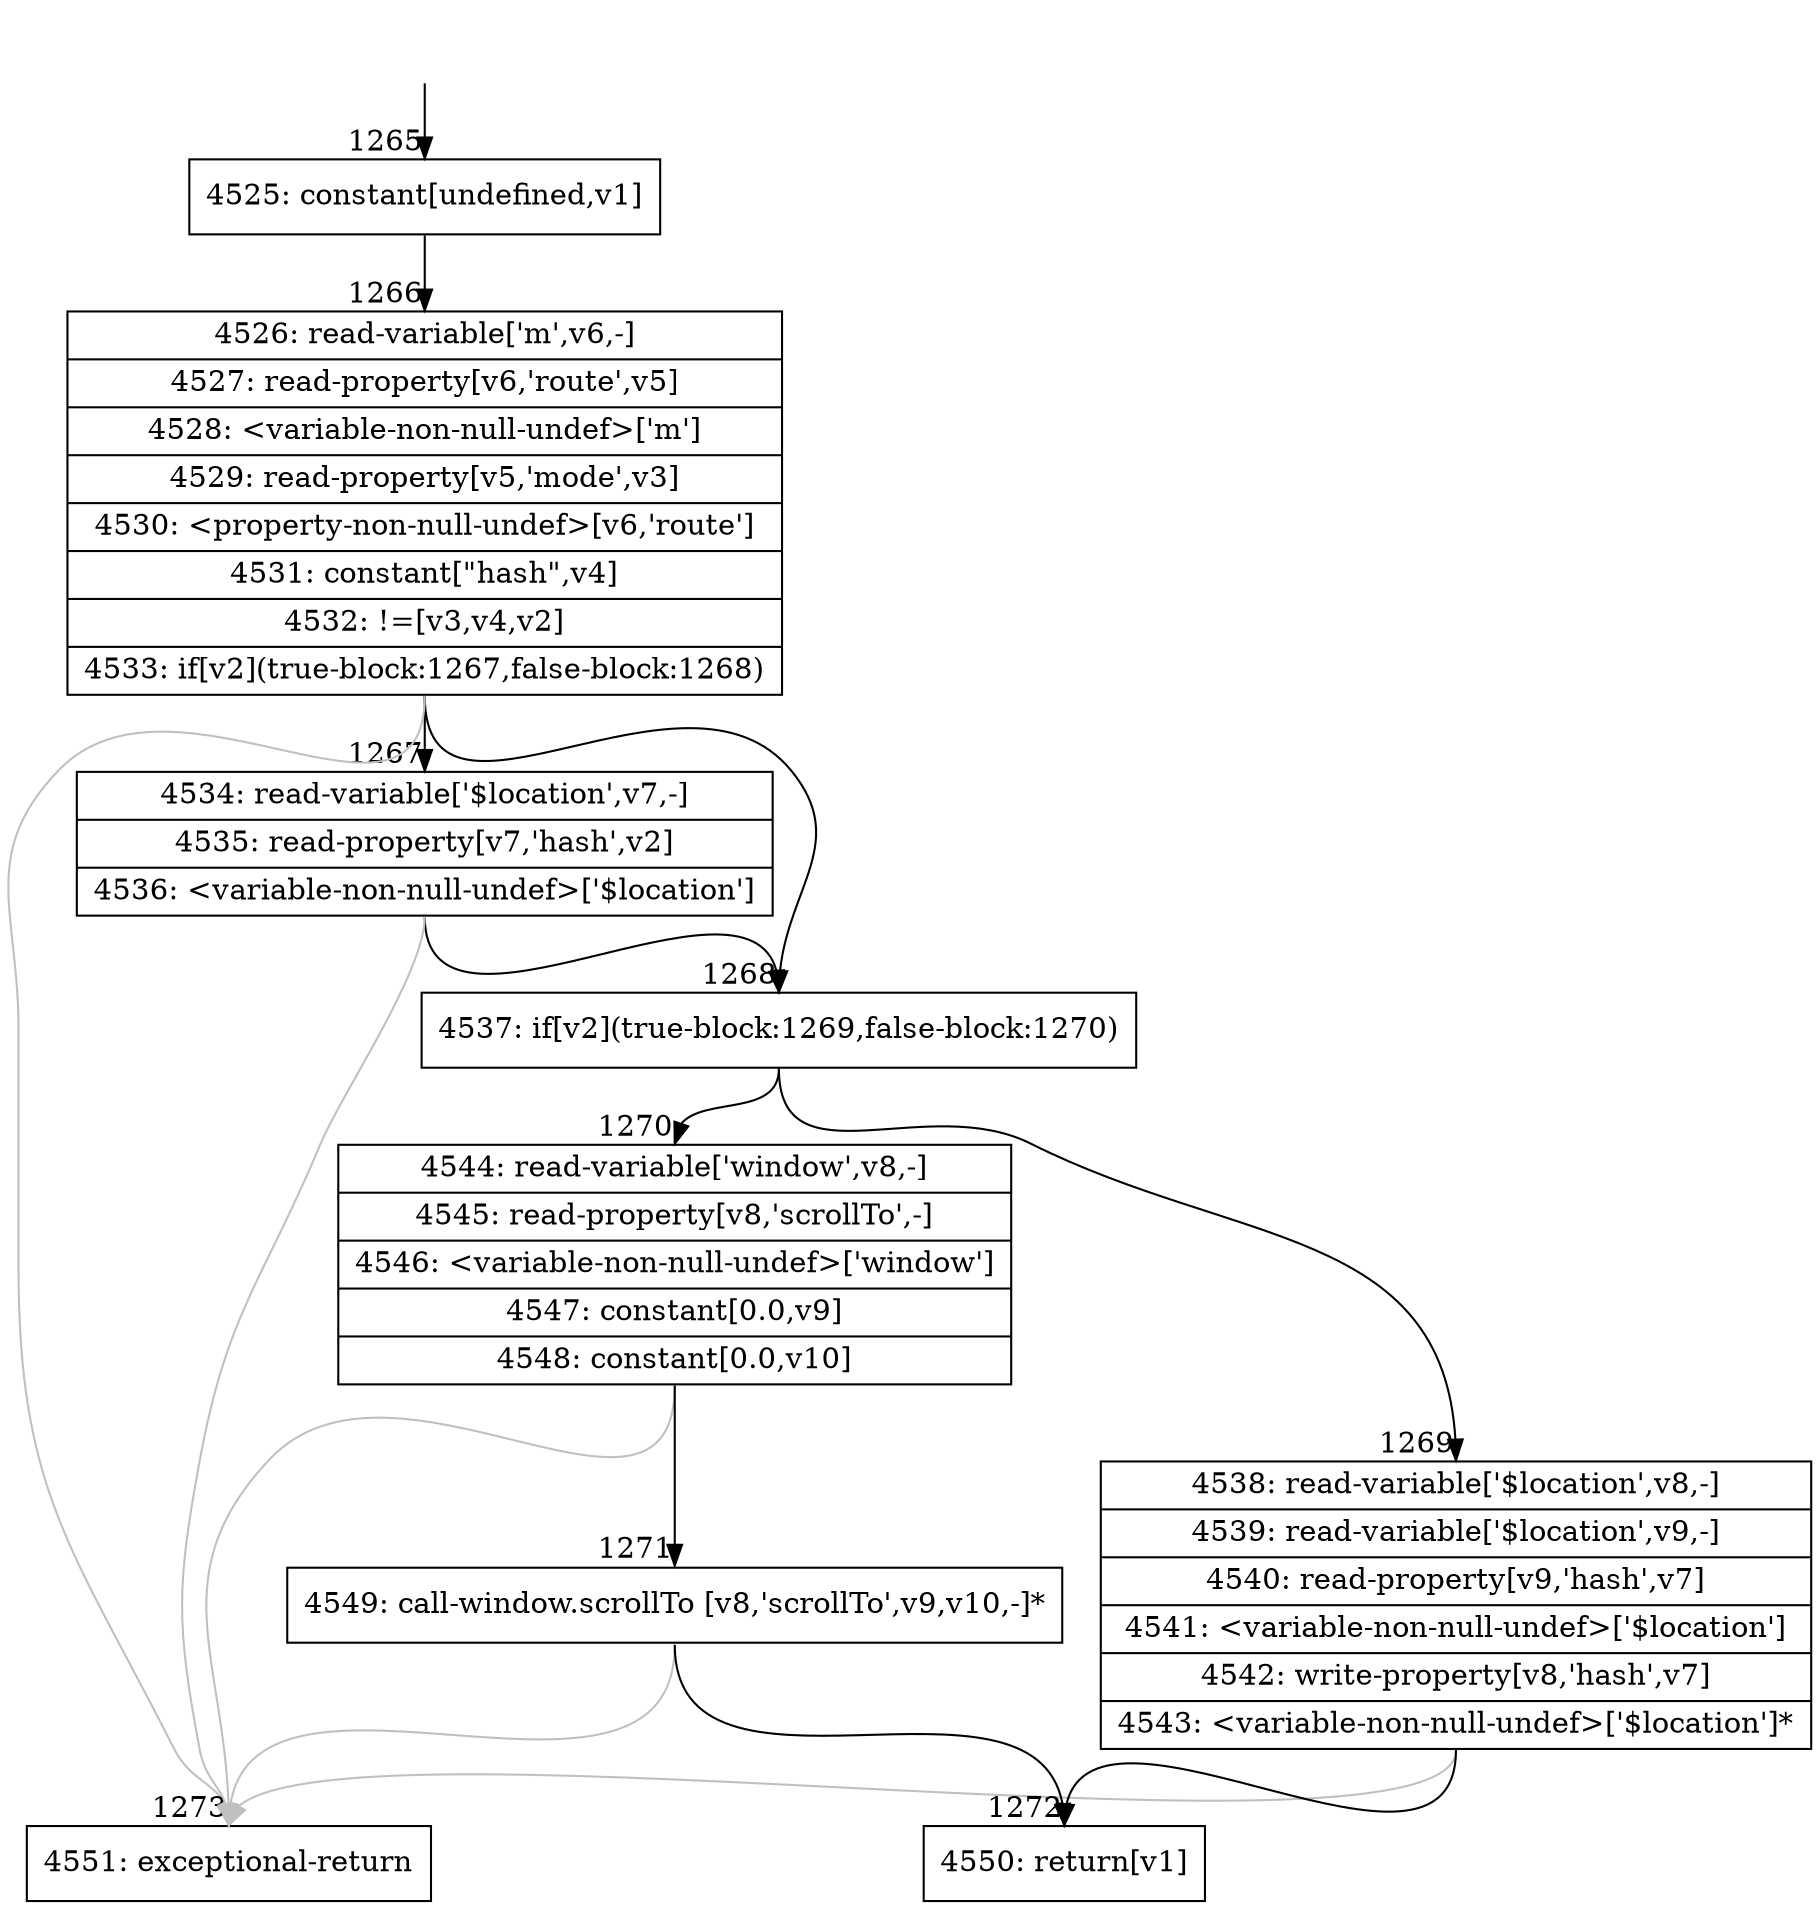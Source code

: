 digraph {
rankdir="TD"
BB_entry48[shape=none,label=""];
BB_entry48 -> BB1265 [tailport=s, headport=n, headlabel="    1265"]
BB1265 [shape=record label="{4525: constant[undefined,v1]}" ] 
BB1265 -> BB1266 [tailport=s, headport=n, headlabel="      1266"]
BB1266 [shape=record label="{4526: read-variable['m',v6,-]|4527: read-property[v6,'route',v5]|4528: \<variable-non-null-undef\>['m']|4529: read-property[v5,'mode',v3]|4530: \<property-non-null-undef\>[v6,'route']|4531: constant[\"hash\",v4]|4532: !=[v3,v4,v2]|4533: if[v2](true-block:1267,false-block:1268)}" ] 
BB1266 -> BB1268 [tailport=s, headport=n, headlabel="      1268"]
BB1266 -> BB1267 [tailport=s, headport=n, headlabel="      1267"]
BB1266 -> BB1273 [tailport=s, headport=n, color=gray, headlabel="      1273"]
BB1267 [shape=record label="{4534: read-variable['$location',v7,-]|4535: read-property[v7,'hash',v2]|4536: \<variable-non-null-undef\>['$location']}" ] 
BB1267 -> BB1268 [tailport=s, headport=n]
BB1267 -> BB1273 [tailport=s, headport=n, color=gray]
BB1268 [shape=record label="{4537: if[v2](true-block:1269,false-block:1270)}" ] 
BB1268 -> BB1269 [tailport=s, headport=n, headlabel="      1269"]
BB1268 -> BB1270 [tailport=s, headport=n, headlabel="      1270"]
BB1269 [shape=record label="{4538: read-variable['$location',v8,-]|4539: read-variable['$location',v9,-]|4540: read-property[v9,'hash',v7]|4541: \<variable-non-null-undef\>['$location']|4542: write-property[v8,'hash',v7]|4543: \<variable-non-null-undef\>['$location']*}" ] 
BB1269 -> BB1272 [tailport=s, headport=n, headlabel="      1272"]
BB1269 -> BB1273 [tailport=s, headport=n, color=gray]
BB1270 [shape=record label="{4544: read-variable['window',v8,-]|4545: read-property[v8,'scrollTo',-]|4546: \<variable-non-null-undef\>['window']|4547: constant[0.0,v9]|4548: constant[0.0,v10]}" ] 
BB1270 -> BB1271 [tailport=s, headport=n, headlabel="      1271"]
BB1270 -> BB1273 [tailport=s, headport=n, color=gray]
BB1271 [shape=record label="{4549: call-window.scrollTo [v8,'scrollTo',v9,v10,-]*}" ] 
BB1271 -> BB1272 [tailport=s, headport=n]
BB1271 -> BB1273 [tailport=s, headport=n, color=gray]
BB1272 [shape=record label="{4550: return[v1]}" ] 
BB1273 [shape=record label="{4551: exceptional-return}" ] 
//#$~ 802
}
